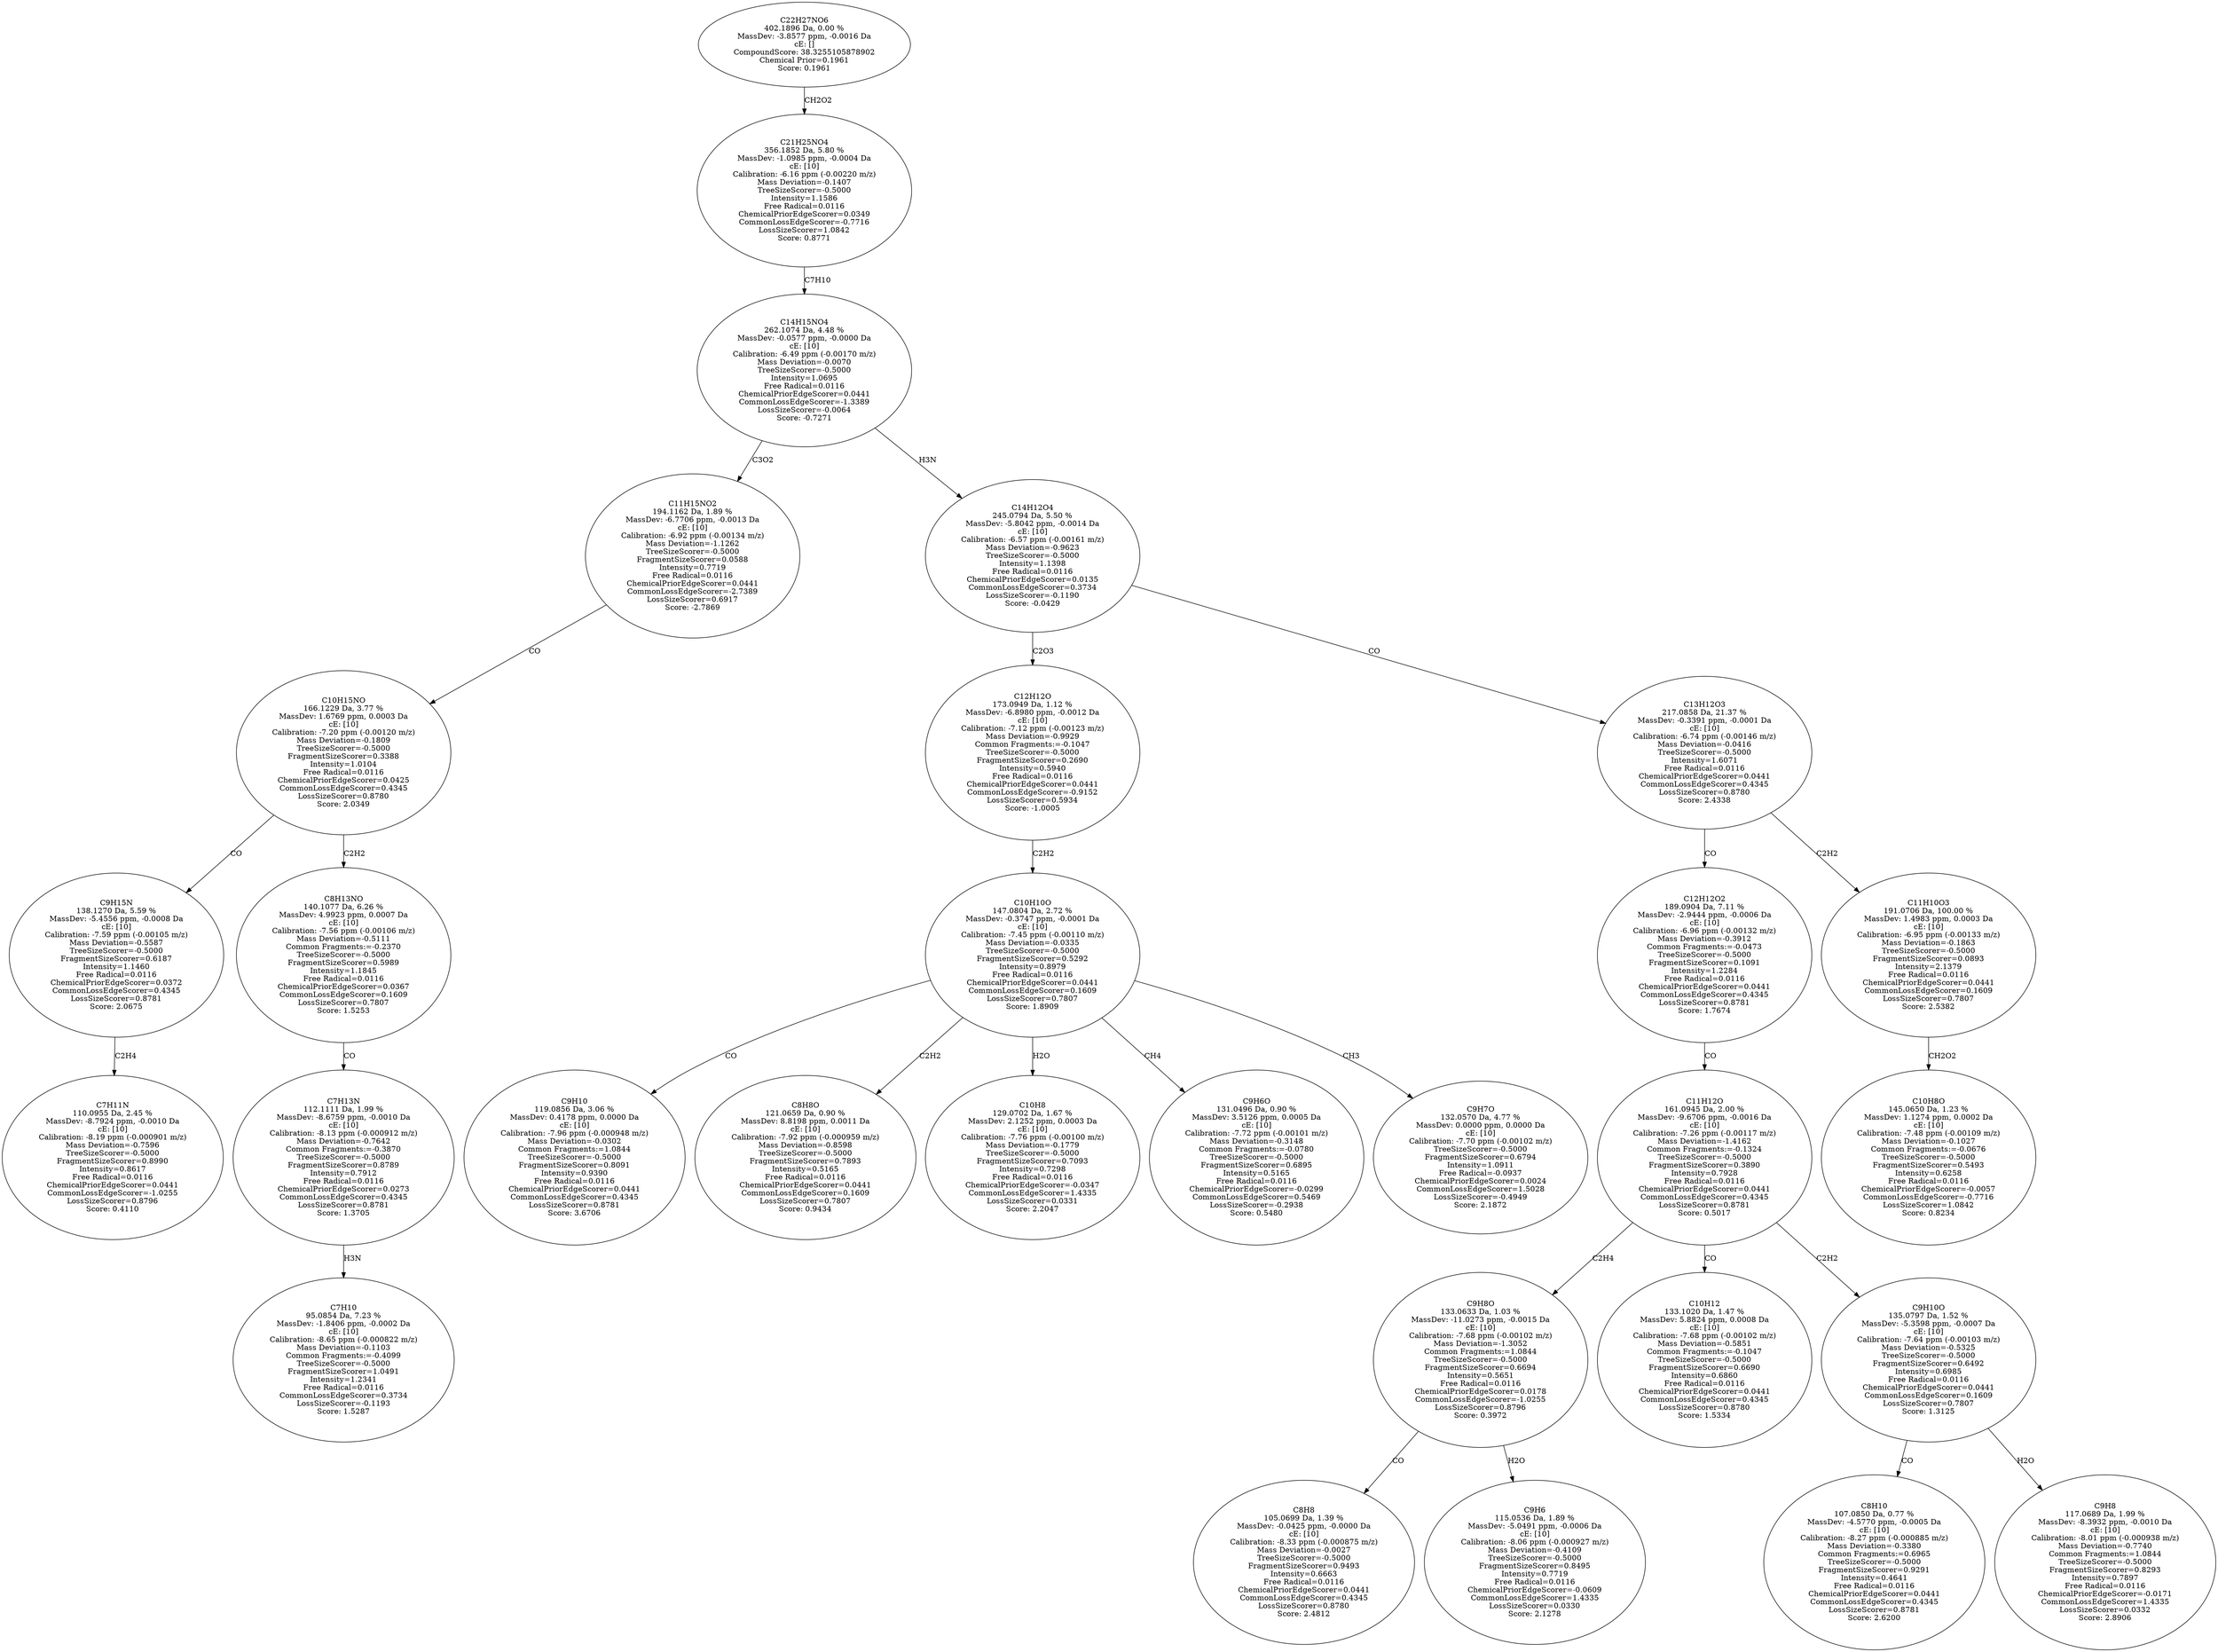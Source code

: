 strict digraph {
v1 [label="C7H11N\n110.0955 Da, 2.45 %\nMassDev: -8.7924 ppm, -0.0010 Da\ncE: [10]\nCalibration: -8.19 ppm (-0.000901 m/z)\nMass Deviation=-0.7596\nTreeSizeScorer=-0.5000\nFragmentSizeScorer=0.8990\nIntensity=0.8617\nFree Radical=0.0116\nChemicalPriorEdgeScorer=0.0441\nCommonLossEdgeScorer=-1.0255\nLossSizeScorer=0.8796\nScore: 0.4110"];
v2 [label="C9H15N\n138.1270 Da, 5.59 %\nMassDev: -5.4556 ppm, -0.0008 Da\ncE: [10]\nCalibration: -7.59 ppm (-0.00105 m/z)\nMass Deviation=-0.5587\nTreeSizeScorer=-0.5000\nFragmentSizeScorer=0.6187\nIntensity=1.1460\nFree Radical=0.0116\nChemicalPriorEdgeScorer=0.0372\nCommonLossEdgeScorer=0.4345\nLossSizeScorer=0.8781\nScore: 2.0675"];
v3 [label="C7H10\n95.0854 Da, 7.23 %\nMassDev: -1.8406 ppm, -0.0002 Da\ncE: [10]\nCalibration: -8.65 ppm (-0.000822 m/z)\nMass Deviation=-0.1103\nCommon Fragments:=-0.4099\nTreeSizeScorer=-0.5000\nFragmentSizeScorer=1.0491\nIntensity=1.2341\nFree Radical=0.0116\nCommonLossEdgeScorer=0.3734\nLossSizeScorer=-0.1193\nScore: 1.5287"];
v4 [label="C7H13N\n112.1111 Da, 1.99 %\nMassDev: -8.6759 ppm, -0.0010 Da\ncE: [10]\nCalibration: -8.13 ppm (-0.000912 m/z)\nMass Deviation=-0.7642\nCommon Fragments:=-0.3870\nTreeSizeScorer=-0.5000\nFragmentSizeScorer=0.8789\nIntensity=0.7912\nFree Radical=0.0116\nChemicalPriorEdgeScorer=0.0273\nCommonLossEdgeScorer=0.4345\nLossSizeScorer=0.8781\nScore: 1.3705"];
v5 [label="C8H13NO\n140.1077 Da, 6.26 %\nMassDev: 4.9923 ppm, 0.0007 Da\ncE: [10]\nCalibration: -7.56 ppm (-0.00106 m/z)\nMass Deviation=-0.5111\nCommon Fragments:=-0.2370\nTreeSizeScorer=-0.5000\nFragmentSizeScorer=0.5989\nIntensity=1.1845\nFree Radical=0.0116\nChemicalPriorEdgeScorer=0.0367\nCommonLossEdgeScorer=0.1609\nLossSizeScorer=0.7807\nScore: 1.5253"];
v6 [label="C10H15NO\n166.1229 Da, 3.77 %\nMassDev: 1.6769 ppm, 0.0003 Da\ncE: [10]\nCalibration: -7.20 ppm (-0.00120 m/z)\nMass Deviation=-0.1809\nTreeSizeScorer=-0.5000\nFragmentSizeScorer=0.3388\nIntensity=1.0104\nFree Radical=0.0116\nChemicalPriorEdgeScorer=0.0425\nCommonLossEdgeScorer=0.4345\nLossSizeScorer=0.8780\nScore: 2.0349"];
v7 [label="C11H15NO2\n194.1162 Da, 1.89 %\nMassDev: -6.7706 ppm, -0.0013 Da\ncE: [10]\nCalibration: -6.92 ppm (-0.00134 m/z)\nMass Deviation=-1.1262\nTreeSizeScorer=-0.5000\nFragmentSizeScorer=0.0588\nIntensity=0.7719\nFree Radical=0.0116\nChemicalPriorEdgeScorer=0.0441\nCommonLossEdgeScorer=-2.7389\nLossSizeScorer=0.6917\nScore: -2.7869"];
v8 [label="C9H10\n119.0856 Da, 3.06 %\nMassDev: 0.4178 ppm, 0.0000 Da\ncE: [10]\nCalibration: -7.96 ppm (-0.000948 m/z)\nMass Deviation=-0.0302\nCommon Fragments:=1.0844\nTreeSizeScorer=-0.5000\nFragmentSizeScorer=0.8091\nIntensity=0.9390\nFree Radical=0.0116\nChemicalPriorEdgeScorer=0.0441\nCommonLossEdgeScorer=0.4345\nLossSizeScorer=0.8781\nScore: 3.6706"];
v9 [label="C8H8O\n121.0659 Da, 0.90 %\nMassDev: 8.8198 ppm, 0.0011 Da\ncE: [10]\nCalibration: -7.92 ppm (-0.000959 m/z)\nMass Deviation=-0.8598\nTreeSizeScorer=-0.5000\nFragmentSizeScorer=0.7893\nIntensity=0.5165\nFree Radical=0.0116\nChemicalPriorEdgeScorer=0.0441\nCommonLossEdgeScorer=0.1609\nLossSizeScorer=0.7807\nScore: 0.9434"];
v10 [label="C10H8\n129.0702 Da, 1.67 %\nMassDev: 2.1252 ppm, 0.0003 Da\ncE: [10]\nCalibration: -7.76 ppm (-0.00100 m/z)\nMass Deviation=-0.1779\nTreeSizeScorer=-0.5000\nFragmentSizeScorer=0.7093\nIntensity=0.7298\nFree Radical=0.0116\nChemicalPriorEdgeScorer=-0.0347\nCommonLossEdgeScorer=1.4335\nLossSizeScorer=0.0331\nScore: 2.2047"];
v11 [label="C9H6O\n131.0496 Da, 0.90 %\nMassDev: 3.5126 ppm, 0.0005 Da\ncE: [10]\nCalibration: -7.72 ppm (-0.00101 m/z)\nMass Deviation=-0.3148\nCommon Fragments:=-0.0780\nTreeSizeScorer=-0.5000\nFragmentSizeScorer=0.6895\nIntensity=0.5165\nFree Radical=0.0116\nChemicalPriorEdgeScorer=-0.0299\nCommonLossEdgeScorer=0.5469\nLossSizeScorer=-0.2938\nScore: 0.5480"];
v12 [label="C9H7O\n132.0570 Da, 4.77 %\nMassDev: 0.0000 ppm, 0.0000 Da\ncE: [10]\nCalibration: -7.70 ppm (-0.00102 m/z)\nTreeSizeScorer=-0.5000\nFragmentSizeScorer=0.6794\nIntensity=1.0911\nFree Radical=-0.0937\nChemicalPriorEdgeScorer=0.0024\nCommonLossEdgeScorer=1.5028\nLossSizeScorer=-0.4949\nScore: 2.1872"];
v13 [label="C10H10O\n147.0804 Da, 2.72 %\nMassDev: -0.3747 ppm, -0.0001 Da\ncE: [10]\nCalibration: -7.45 ppm (-0.00110 m/z)\nMass Deviation=-0.0335\nTreeSizeScorer=-0.5000\nFragmentSizeScorer=0.5292\nIntensity=0.8979\nFree Radical=0.0116\nChemicalPriorEdgeScorer=0.0441\nCommonLossEdgeScorer=0.1609\nLossSizeScorer=0.7807\nScore: 1.8909"];
v14 [label="C12H12O\n173.0949 Da, 1.12 %\nMassDev: -6.8980 ppm, -0.0012 Da\ncE: [10]\nCalibration: -7.12 ppm (-0.00123 m/z)\nMass Deviation=-0.9929\nCommon Fragments:=-0.1047\nTreeSizeScorer=-0.5000\nFragmentSizeScorer=0.2690\nIntensity=0.5940\nFree Radical=0.0116\nChemicalPriorEdgeScorer=0.0441\nCommonLossEdgeScorer=-0.9152\nLossSizeScorer=0.5934\nScore: -1.0005"];
v15 [label="C8H8\n105.0699 Da, 1.39 %\nMassDev: -0.0425 ppm, -0.0000 Da\ncE: [10]\nCalibration: -8.33 ppm (-0.000875 m/z)\nMass Deviation=-0.0027\nTreeSizeScorer=-0.5000\nFragmentSizeScorer=0.9493\nIntensity=0.6663\nFree Radical=0.0116\nChemicalPriorEdgeScorer=0.0441\nCommonLossEdgeScorer=0.4345\nLossSizeScorer=0.8780\nScore: 2.4812"];
v16 [label="C9H6\n115.0536 Da, 1.89 %\nMassDev: -5.0491 ppm, -0.0006 Da\ncE: [10]\nCalibration: -8.06 ppm (-0.000927 m/z)\nMass Deviation=-0.4109\nTreeSizeScorer=-0.5000\nFragmentSizeScorer=0.8495\nIntensity=0.7719\nFree Radical=0.0116\nChemicalPriorEdgeScorer=-0.0609\nCommonLossEdgeScorer=1.4335\nLossSizeScorer=0.0330\nScore: 2.1278"];
v17 [label="C9H8O\n133.0633 Da, 1.03 %\nMassDev: -11.0273 ppm, -0.0015 Da\ncE: [10]\nCalibration: -7.68 ppm (-0.00102 m/z)\nMass Deviation=-1.3052\nCommon Fragments:=1.0844\nTreeSizeScorer=-0.5000\nFragmentSizeScorer=0.6694\nIntensity=0.5651\nFree Radical=0.0116\nChemicalPriorEdgeScorer=0.0178\nCommonLossEdgeScorer=-1.0255\nLossSizeScorer=0.8796\nScore: 0.3972"];
v18 [label="C10H12\n133.1020 Da, 1.47 %\nMassDev: 5.8824 ppm, 0.0008 Da\ncE: [10]\nCalibration: -7.68 ppm (-0.00102 m/z)\nMass Deviation=-0.5851\nCommon Fragments:=-0.1047\nTreeSizeScorer=-0.5000\nFragmentSizeScorer=0.6690\nIntensity=0.6860\nFree Radical=0.0116\nChemicalPriorEdgeScorer=0.0441\nCommonLossEdgeScorer=0.4345\nLossSizeScorer=0.8780\nScore: 1.5334"];
v19 [label="C8H10\n107.0850 Da, 0.77 %\nMassDev: -4.5770 ppm, -0.0005 Da\ncE: [10]\nCalibration: -8.27 ppm (-0.000885 m/z)\nMass Deviation=-0.3380\nCommon Fragments:=0.6965\nTreeSizeScorer=-0.5000\nFragmentSizeScorer=0.9291\nIntensity=0.4641\nFree Radical=0.0116\nChemicalPriorEdgeScorer=0.0441\nCommonLossEdgeScorer=0.4345\nLossSizeScorer=0.8781\nScore: 2.6200"];
v20 [label="C9H8\n117.0689 Da, 1.99 %\nMassDev: -8.3932 ppm, -0.0010 Da\ncE: [10]\nCalibration: -8.01 ppm (-0.000938 m/z)\nMass Deviation=-0.7740\nCommon Fragments:=1.0844\nTreeSizeScorer=-0.5000\nFragmentSizeScorer=0.8293\nIntensity=0.7897\nFree Radical=0.0116\nChemicalPriorEdgeScorer=-0.0171\nCommonLossEdgeScorer=1.4335\nLossSizeScorer=0.0332\nScore: 2.8906"];
v21 [label="C9H10O\n135.0797 Da, 1.52 %\nMassDev: -5.3598 ppm, -0.0007 Da\ncE: [10]\nCalibration: -7.64 ppm (-0.00103 m/z)\nMass Deviation=-0.5325\nTreeSizeScorer=-0.5000\nFragmentSizeScorer=0.6492\nIntensity=0.6985\nFree Radical=0.0116\nChemicalPriorEdgeScorer=0.0441\nCommonLossEdgeScorer=0.1609\nLossSizeScorer=0.7807\nScore: 1.3125"];
v22 [label="C11H12O\n161.0945 Da, 2.00 %\nMassDev: -9.6706 ppm, -0.0016 Da\ncE: [10]\nCalibration: -7.26 ppm (-0.00117 m/z)\nMass Deviation=-1.4162\nCommon Fragments:=-0.1324\nTreeSizeScorer=-0.5000\nFragmentSizeScorer=0.3890\nIntensity=0.7928\nFree Radical=0.0116\nChemicalPriorEdgeScorer=0.0441\nCommonLossEdgeScorer=0.4345\nLossSizeScorer=0.8781\nScore: 0.5017"];
v23 [label="C12H12O2\n189.0904 Da, 7.11 %\nMassDev: -2.9444 ppm, -0.0006 Da\ncE: [10]\nCalibration: -6.96 ppm (-0.00132 m/z)\nMass Deviation=-0.3912\nCommon Fragments:=-0.0473\nTreeSizeScorer=-0.5000\nFragmentSizeScorer=0.1091\nIntensity=1.2284\nFree Radical=0.0116\nChemicalPriorEdgeScorer=0.0441\nCommonLossEdgeScorer=0.4345\nLossSizeScorer=0.8781\nScore: 1.7674"];
v24 [label="C10H8O\n145.0650 Da, 1.23 %\nMassDev: 1.1274 ppm, 0.0002 Da\ncE: [10]\nCalibration: -7.48 ppm (-0.00109 m/z)\nMass Deviation=-0.1027\nCommon Fragments:=-0.0676\nTreeSizeScorer=-0.5000\nFragmentSizeScorer=0.5493\nIntensity=0.6258\nFree Radical=0.0116\nChemicalPriorEdgeScorer=-0.0057\nCommonLossEdgeScorer=-0.7716\nLossSizeScorer=1.0842\nScore: 0.8234"];
v25 [label="C11H10O3\n191.0706 Da, 100.00 %\nMassDev: 1.4983 ppm, 0.0003 Da\ncE: [10]\nCalibration: -6.95 ppm (-0.00133 m/z)\nMass Deviation=-0.1863\nTreeSizeScorer=-0.5000\nFragmentSizeScorer=0.0893\nIntensity=2.1379\nFree Radical=0.0116\nChemicalPriorEdgeScorer=0.0441\nCommonLossEdgeScorer=0.1609\nLossSizeScorer=0.7807\nScore: 2.5382"];
v26 [label="C13H12O3\n217.0858 Da, 21.37 %\nMassDev: -0.3391 ppm, -0.0001 Da\ncE: [10]\nCalibration: -6.74 ppm (-0.00146 m/z)\nMass Deviation=-0.0416\nTreeSizeScorer=-0.5000\nIntensity=1.6071\nFree Radical=0.0116\nChemicalPriorEdgeScorer=0.0441\nCommonLossEdgeScorer=0.4345\nLossSizeScorer=0.8780\nScore: 2.4338"];
v27 [label="C14H12O4\n245.0794 Da, 5.50 %\nMassDev: -5.8042 ppm, -0.0014 Da\ncE: [10]\nCalibration: -6.57 ppm (-0.00161 m/z)\nMass Deviation=-0.9623\nTreeSizeScorer=-0.5000\nIntensity=1.1398\nFree Radical=0.0116\nChemicalPriorEdgeScorer=0.0135\nCommonLossEdgeScorer=0.3734\nLossSizeScorer=-0.1190\nScore: -0.0429"];
v28 [label="C14H15NO4\n262.1074 Da, 4.48 %\nMassDev: -0.0577 ppm, -0.0000 Da\ncE: [10]\nCalibration: -6.49 ppm (-0.00170 m/z)\nMass Deviation=-0.0070\nTreeSizeScorer=-0.5000\nIntensity=1.0695\nFree Radical=0.0116\nChemicalPriorEdgeScorer=0.0441\nCommonLossEdgeScorer=-1.3389\nLossSizeScorer=-0.0064\nScore: -0.7271"];
v29 [label="C21H25NO4\n356.1852 Da, 5.80 %\nMassDev: -1.0985 ppm, -0.0004 Da\ncE: [10]\nCalibration: -6.16 ppm (-0.00220 m/z)\nMass Deviation=-0.1407\nTreeSizeScorer=-0.5000\nIntensity=1.1586\nFree Radical=0.0116\nChemicalPriorEdgeScorer=0.0349\nCommonLossEdgeScorer=-0.7716\nLossSizeScorer=1.0842\nScore: 0.8771"];
v30 [label="C22H27NO6\n402.1896 Da, 0.00 %\nMassDev: -3.8577 ppm, -0.0016 Da\ncE: []\nCompoundScore: 38.3255105878902\nChemical Prior=0.1961\nScore: 0.1961"];
v2 -> v1 [label="C2H4"];
v6 -> v2 [label="CO"];
v4 -> v3 [label="H3N"];
v5 -> v4 [label="CO"];
v6 -> v5 [label="C2H2"];
v7 -> v6 [label="CO"];
v28 -> v7 [label="C3O2"];
v13 -> v8 [label="CO"];
v13 -> v9 [label="C2H2"];
v13 -> v10 [label="H2O"];
v13 -> v11 [label="CH4"];
v13 -> v12 [label="CH3"];
v14 -> v13 [label="C2H2"];
v27 -> v14 [label="C2O3"];
v17 -> v15 [label="CO"];
v17 -> v16 [label="H2O"];
v22 -> v17 [label="C2H4"];
v22 -> v18 [label="CO"];
v21 -> v19 [label="CO"];
v21 -> v20 [label="H2O"];
v22 -> v21 [label="C2H2"];
v23 -> v22 [label="CO"];
v26 -> v23 [label="CO"];
v25 -> v24 [label="CH2O2"];
v26 -> v25 [label="C2H2"];
v27 -> v26 [label="CO"];
v28 -> v27 [label="H3N"];
v29 -> v28 [label="C7H10"];
v30 -> v29 [label="CH2O2"];
}